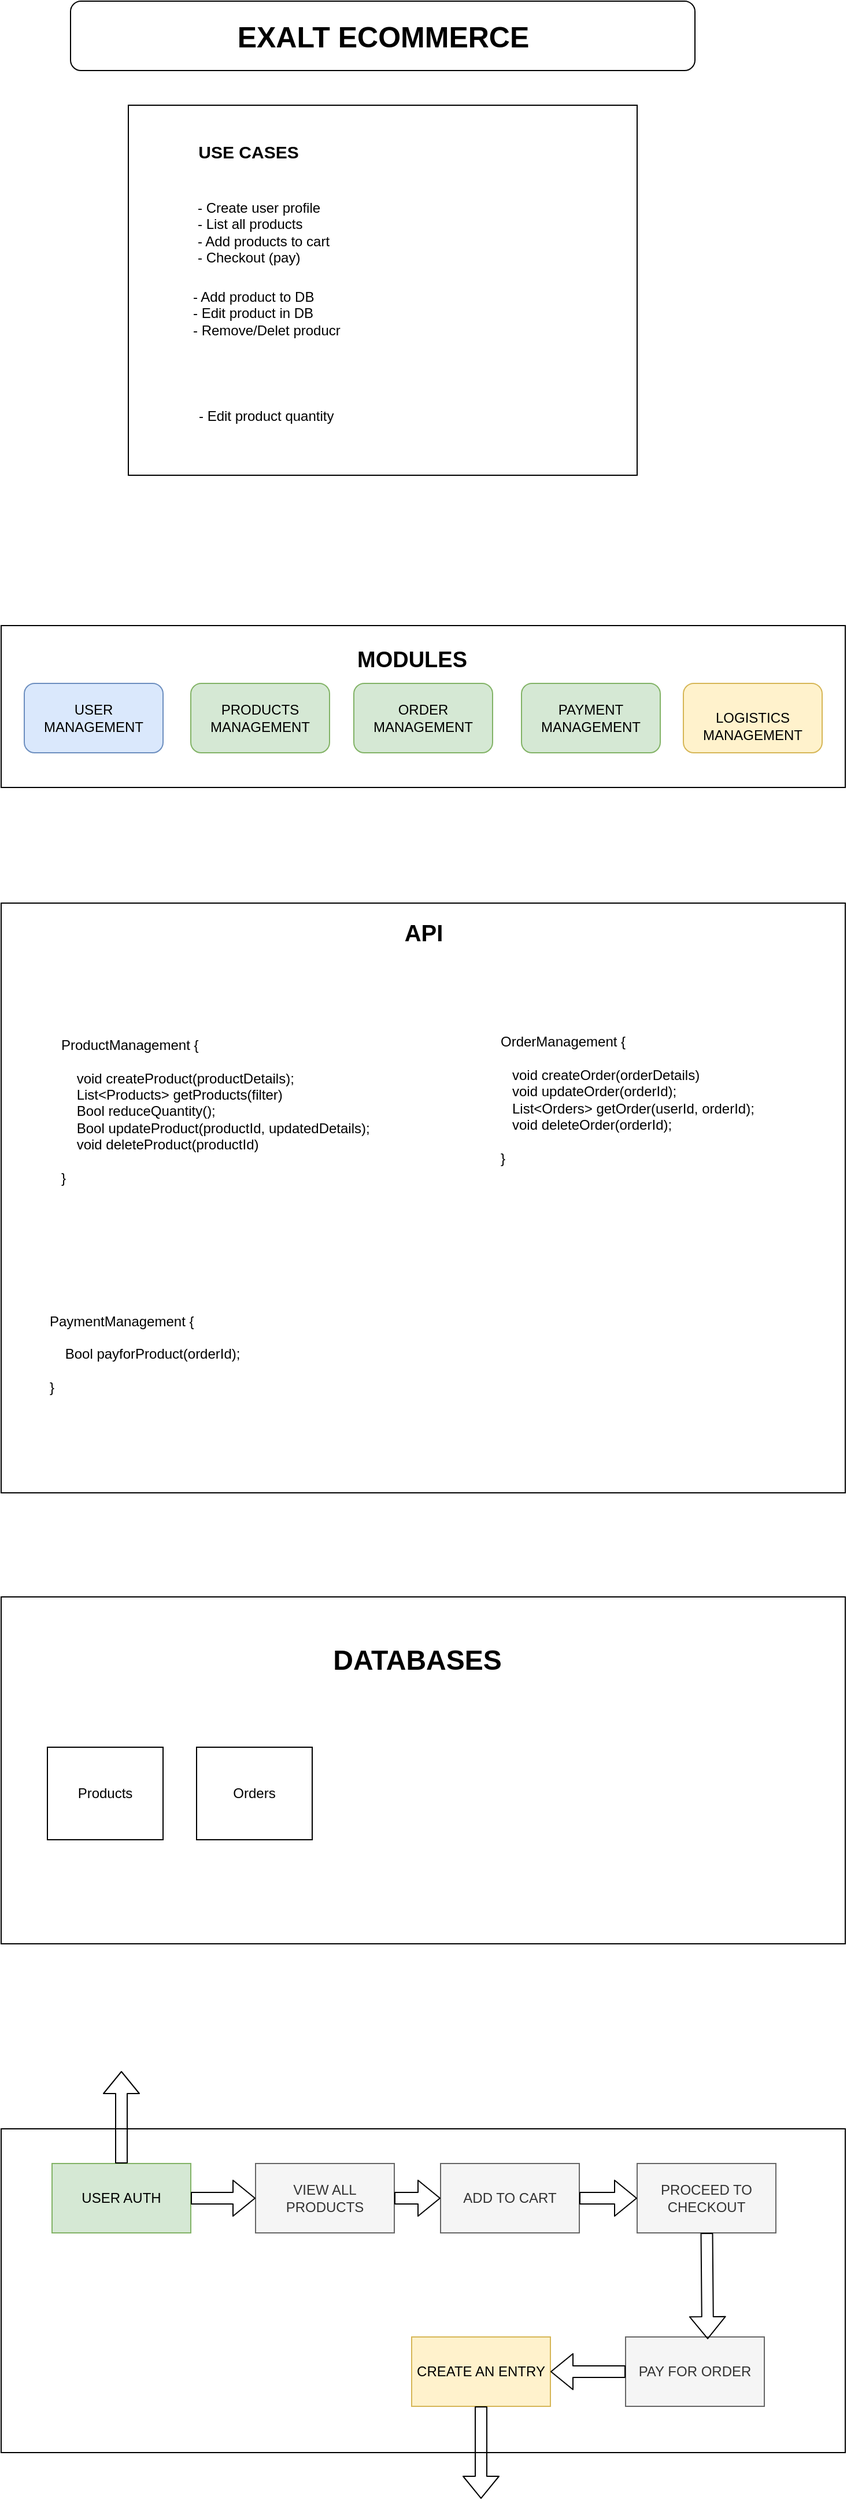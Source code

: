 <mxfile version="13.8.8" type="github">
  <diagram id="UuZhmUdmX4yuoK8yi-S7" name="Page-1">
    <mxGraphModel dx="1355" dy="774" grid="1" gridSize="10" guides="1" tooltips="1" connect="1" arrows="1" fold="1" page="1" pageScale="1" pageWidth="850" pageHeight="1100" math="0" shadow="0">
      <root>
        <mxCell id="0" />
        <mxCell id="1" parent="0" />
        <mxCell id="-Z-ljQj2vWDSDY2S1QIg-45" value="" style="rounded=0;whiteSpace=wrap;html=1;" vertex="1" parent="1">
          <mxGeometry x="180" y="130" width="440" height="320" as="geometry" />
        </mxCell>
        <mxCell id="-Z-ljQj2vWDSDY2S1QIg-4" value="" style="group" vertex="1" connectable="0" parent="1">
          <mxGeometry x="130" y="40" width="540" height="60" as="geometry" />
        </mxCell>
        <mxCell id="-Z-ljQj2vWDSDY2S1QIg-2" value="" style="rounded=1;whiteSpace=wrap;html=1;" vertex="1" parent="-Z-ljQj2vWDSDY2S1QIg-4">
          <mxGeometry width="540" height="60" as="geometry" />
        </mxCell>
        <mxCell id="-Z-ljQj2vWDSDY2S1QIg-3" value="&lt;b&gt;&lt;font style=&quot;font-size: 25px&quot;&gt;EXALT ECOMMERCE&lt;/font&gt;&lt;/b&gt;" style="text;html=1;strokeColor=none;fillColor=none;align=center;verticalAlign=middle;whiteSpace=wrap;rounded=0;" vertex="1" parent="-Z-ljQj2vWDSDY2S1QIg-4">
          <mxGeometry x="107.5" y="20" width="325" height="20" as="geometry" />
        </mxCell>
        <mxCell id="-Z-ljQj2vWDSDY2S1QIg-5" value="&lt;b&gt;&lt;font style=&quot;font-size: 15px&quot;&gt;USE CASES&lt;/font&gt;&lt;/b&gt;" style="text;html=1;strokeColor=none;fillColor=none;align=center;verticalAlign=middle;whiteSpace=wrap;rounded=0;" vertex="1" parent="1">
          <mxGeometry x="238" y="160" width="92" height="20" as="geometry" />
        </mxCell>
        <mxCell id="-Z-ljQj2vWDSDY2S1QIg-6" value="- Create user profile&lt;br&gt;- List all products&lt;br&gt;- Add products to cart&lt;br&gt;- Checkout (pay)" style="text;html=1;strokeColor=none;fillColor=none;align=left;verticalAlign=middle;whiteSpace=wrap;rounded=0;" vertex="1" parent="1">
          <mxGeometry x="238" y="200" width="332" height="80" as="geometry" />
        </mxCell>
        <mxCell id="-Z-ljQj2vWDSDY2S1QIg-7" value="- Add product to DB&lt;br&gt;- Edit product in DB&lt;br&gt;- Remove/Delet producr" style="text;html=1;strokeColor=none;fillColor=none;align=left;verticalAlign=middle;whiteSpace=wrap;rounded=0;" vertex="1" parent="1">
          <mxGeometry x="234" y="280" width="332" height="60" as="geometry" />
        </mxCell>
        <mxCell id="-Z-ljQj2vWDSDY2S1QIg-8" value="- Edit product quantity" style="text;html=1;strokeColor=none;fillColor=none;align=left;verticalAlign=middle;whiteSpace=wrap;rounded=0;" vertex="1" parent="1">
          <mxGeometry x="239" y="369" width="332" height="60" as="geometry" />
        </mxCell>
        <mxCell id="-Z-ljQj2vWDSDY2S1QIg-15" value="" style="group;container=1;" vertex="1" connectable="0" parent="1">
          <mxGeometry x="70" y="580" width="730" height="140" as="geometry" />
        </mxCell>
        <mxCell id="-Z-ljQj2vWDSDY2S1QIg-18" value="" style="group" vertex="1" connectable="0" parent="-Z-ljQj2vWDSDY2S1QIg-15">
          <mxGeometry width="730" height="140" as="geometry" />
        </mxCell>
        <mxCell id="-Z-ljQj2vWDSDY2S1QIg-13" value="" style="rounded=0;whiteSpace=wrap;html=1;" vertex="1" parent="-Z-ljQj2vWDSDY2S1QIg-18">
          <mxGeometry width="730" height="140" as="geometry" />
        </mxCell>
        <mxCell id="-Z-ljQj2vWDSDY2S1QIg-16" value="&lt;b&gt;&lt;font style=&quot;font-size: 19px&quot;&gt;MODULES&lt;/font&gt;&lt;/b&gt;" style="text;html=1;strokeColor=none;fillColor=none;align=center;verticalAlign=middle;whiteSpace=wrap;rounded=0;" vertex="1" parent="-Z-ljQj2vWDSDY2S1QIg-18">
          <mxGeometry x="308" y="20" width="95" height="20" as="geometry" />
        </mxCell>
        <mxCell id="-Z-ljQj2vWDSDY2S1QIg-9" value="PAYMENT MANAGEMENT" style="rounded=1;whiteSpace=wrap;html=1;fillColor=#d5e8d4;strokeColor=#82b366;" vertex="1" parent="-Z-ljQj2vWDSDY2S1QIg-15">
          <mxGeometry x="450" y="50" width="120" height="60" as="geometry" />
        </mxCell>
        <mxCell id="-Z-ljQj2vWDSDY2S1QIg-10" value="PRODUCTS MANAGEMENT" style="rounded=1;whiteSpace=wrap;html=1;fillColor=#d5e8d4;strokeColor=#82b366;" vertex="1" parent="-Z-ljQj2vWDSDY2S1QIg-15">
          <mxGeometry x="164" y="50" width="120" height="60" as="geometry" />
        </mxCell>
        <mxCell id="-Z-ljQj2vWDSDY2S1QIg-11" value="USER MANAGEMENT" style="rounded=1;whiteSpace=wrap;html=1;fillColor=#dae8fc;strokeColor=#6c8ebf;" vertex="1" parent="-Z-ljQj2vWDSDY2S1QIg-15">
          <mxGeometry x="20" y="50" width="120" height="60" as="geometry" />
        </mxCell>
        <mxCell id="-Z-ljQj2vWDSDY2S1QIg-12" value="ORDER MANAGEMENT" style="rounded=1;whiteSpace=wrap;html=1;fillColor=#d5e8d4;strokeColor=#82b366;" vertex="1" parent="-Z-ljQj2vWDSDY2S1QIg-15">
          <mxGeometry x="305" y="50" width="120" height="60" as="geometry" />
        </mxCell>
        <mxCell id="-Z-ljQj2vWDSDY2S1QIg-14" value="&lt;br&gt;LOGISTICS MANAGEMENT" style="rounded=1;whiteSpace=wrap;html=1;fillColor=#fff2cc;strokeColor=#d6b656;" vertex="1" parent="-Z-ljQj2vWDSDY2S1QIg-15">
          <mxGeometry x="590" y="50" width="120" height="60" as="geometry" />
        </mxCell>
        <mxCell id="-Z-ljQj2vWDSDY2S1QIg-21" value="" style="rounded=0;whiteSpace=wrap;html=1;" vertex="1" parent="1">
          <mxGeometry x="70" y="820" width="730" height="510" as="geometry" />
        </mxCell>
        <mxCell id="-Z-ljQj2vWDSDY2S1QIg-22" value="&lt;font style=&quot;font-size: 20px&quot;&gt;&lt;b&gt;API&lt;/b&gt;&lt;/font&gt;" style="text;html=1;strokeColor=none;fillColor=none;align=center;verticalAlign=middle;whiteSpace=wrap;rounded=0;" vertex="1" parent="1">
          <mxGeometry x="387.5" y="830" width="95" height="30" as="geometry" />
        </mxCell>
        <mxCell id="-Z-ljQj2vWDSDY2S1QIg-23" value="ProductManagement {&lt;br&gt;&lt;br&gt;&amp;nbsp; &amp;nbsp; void createProduct(productDetails);&lt;br&gt;&amp;nbsp; &amp;nbsp; List&amp;lt;Products&amp;gt; getProducts(filter)&lt;br&gt;&amp;nbsp; &amp;nbsp; Bool reduceQuantity();&lt;br&gt;&amp;nbsp; &amp;nbsp; Bool updateProduct(productId, updatedDetails);&lt;br&gt;&amp;nbsp; &amp;nbsp; void deleteProduct(productId)&lt;br&gt;&lt;br&gt;}" style="text;html=1;strokeColor=none;fillColor=none;align=left;verticalAlign=middle;whiteSpace=wrap;rounded=0;" vertex="1" parent="1">
          <mxGeometry x="120" y="940" width="300" height="120" as="geometry" />
        </mxCell>
        <mxCell id="-Z-ljQj2vWDSDY2S1QIg-24" value="OrderManagement {&lt;br&gt;&lt;br&gt;&amp;nbsp; &amp;nbsp;void createOrder(orderDetails)&lt;br&gt;&amp;nbsp; &amp;nbsp;void updateOrder(orderId);&lt;br&gt;&amp;nbsp; &amp;nbsp;List&amp;lt;Orders&amp;gt; getOrder(userId, orderId);&lt;br&gt;&amp;nbsp; &amp;nbsp;void deleteOrder(orderId);&lt;br&gt;&lt;br&gt;}" style="text;html=1;strokeColor=none;fillColor=none;align=left;verticalAlign=middle;whiteSpace=wrap;rounded=0;" vertex="1" parent="1">
          <mxGeometry x="500" y="930" width="290" height="120" as="geometry" />
        </mxCell>
        <mxCell id="-Z-ljQj2vWDSDY2S1QIg-25" value="PaymentManagement {&lt;br&gt;&lt;br&gt;&amp;nbsp; &amp;nbsp; Bool payforProduct(orderId);&lt;br&gt;&lt;br&gt;}" style="text;html=1;strokeColor=none;fillColor=none;align=left;verticalAlign=middle;whiteSpace=wrap;rounded=0;" vertex="1" parent="1">
          <mxGeometry x="110" y="1150" width="260" height="120" as="geometry" />
        </mxCell>
        <mxCell id="-Z-ljQj2vWDSDY2S1QIg-26" value="" style="rounded=0;whiteSpace=wrap;html=1;" vertex="1" parent="1">
          <mxGeometry x="70" y="1420" width="730" height="300" as="geometry" />
        </mxCell>
        <mxCell id="-Z-ljQj2vWDSDY2S1QIg-28" value="&lt;div&gt;&lt;span&gt;Products&lt;/span&gt;&lt;/div&gt;" style="rounded=0;whiteSpace=wrap;html=1;align=center;" vertex="1" parent="1">
          <mxGeometry x="110" y="1550" width="100" height="80" as="geometry" />
        </mxCell>
        <mxCell id="-Z-ljQj2vWDSDY2S1QIg-29" value="&lt;b&gt;&lt;font style=&quot;font-size: 24px&quot;&gt;DATABASES&lt;/font&gt;&lt;/b&gt;" style="text;html=1;strokeColor=none;fillColor=none;align=center;verticalAlign=middle;whiteSpace=wrap;rounded=0;" vertex="1" parent="1">
          <mxGeometry x="330" y="1450" width="200" height="50" as="geometry" />
        </mxCell>
        <mxCell id="-Z-ljQj2vWDSDY2S1QIg-30" value="&lt;div&gt;&lt;span&gt;Orders&lt;/span&gt;&lt;/div&gt;" style="rounded=0;whiteSpace=wrap;html=1;align=center;" vertex="1" parent="1">
          <mxGeometry x="239" y="1550" width="100" height="80" as="geometry" />
        </mxCell>
        <mxCell id="-Z-ljQj2vWDSDY2S1QIg-31" value="" style="rounded=0;whiteSpace=wrap;html=1;" vertex="1" parent="1">
          <mxGeometry x="70" y="1880" width="730" height="280" as="geometry" />
        </mxCell>
        <mxCell id="-Z-ljQj2vWDSDY2S1QIg-32" value="USER AUTH" style="rounded=0;whiteSpace=wrap;html=1;fillColor=#d5e8d4;strokeColor=#82b366;" vertex="1" parent="1">
          <mxGeometry x="114" y="1910" width="120" height="60" as="geometry" />
        </mxCell>
        <mxCell id="-Z-ljQj2vWDSDY2S1QIg-33" value="VIEW ALL PRODUCTS" style="rounded=0;whiteSpace=wrap;html=1;fillColor=#f5f5f5;strokeColor=#666666;fontColor=#333333;" vertex="1" parent="1">
          <mxGeometry x="290" y="1910" width="120" height="60" as="geometry" />
        </mxCell>
        <mxCell id="-Z-ljQj2vWDSDY2S1QIg-34" value="ADD TO CART" style="rounded=0;whiteSpace=wrap;html=1;fillColor=#f5f5f5;strokeColor=#666666;fontColor=#333333;" vertex="1" parent="1">
          <mxGeometry x="450" y="1910" width="120" height="60" as="geometry" />
        </mxCell>
        <mxCell id="-Z-ljQj2vWDSDY2S1QIg-35" value="PROCEED TO CHECKOUT" style="rounded=0;whiteSpace=wrap;html=1;fillColor=#f5f5f5;strokeColor=#666666;fontColor=#333333;" vertex="1" parent="1">
          <mxGeometry x="620" y="1910" width="120" height="60" as="geometry" />
        </mxCell>
        <mxCell id="-Z-ljQj2vWDSDY2S1QIg-36" value="PAY FOR ORDER" style="rounded=0;whiteSpace=wrap;html=1;fillColor=#f5f5f5;strokeColor=#666666;fontColor=#333333;" vertex="1" parent="1">
          <mxGeometry x="610" y="2060" width="120" height="60" as="geometry" />
        </mxCell>
        <mxCell id="-Z-ljQj2vWDSDY2S1QIg-37" value="CREATE AN ENTRY" style="rounded=0;whiteSpace=wrap;html=1;fillColor=#fff2cc;strokeColor=#d6b656;" vertex="1" parent="1">
          <mxGeometry x="425" y="2060" width="120" height="60" as="geometry" />
        </mxCell>
        <mxCell id="-Z-ljQj2vWDSDY2S1QIg-38" value="" style="shape=flexArrow;endArrow=classic;html=1;exitX=0.5;exitY=0;exitDx=0;exitDy=0;" edge="1" parent="1" source="-Z-ljQj2vWDSDY2S1QIg-32">
          <mxGeometry width="50" height="50" relative="1" as="geometry">
            <mxPoint x="170" y="1870" as="sourcePoint" />
            <mxPoint x="174" y="1830" as="targetPoint" />
          </mxGeometry>
        </mxCell>
        <mxCell id="-Z-ljQj2vWDSDY2S1QIg-39" value="" style="shape=flexArrow;endArrow=classic;html=1;entryX=0;entryY=0.5;entryDx=0;entryDy=0;exitX=1;exitY=0.5;exitDx=0;exitDy=0;" edge="1" parent="1" source="-Z-ljQj2vWDSDY2S1QIg-32" target="-Z-ljQj2vWDSDY2S1QIg-33">
          <mxGeometry width="50" height="50" relative="1" as="geometry">
            <mxPoint x="230" y="1970" as="sourcePoint" />
            <mxPoint x="280" y="1920" as="targetPoint" />
          </mxGeometry>
        </mxCell>
        <mxCell id="-Z-ljQj2vWDSDY2S1QIg-40" value="" style="shape=flexArrow;endArrow=classic;html=1;entryX=0;entryY=0.5;entryDx=0;entryDy=0;" edge="1" parent="1" source="-Z-ljQj2vWDSDY2S1QIg-33" target="-Z-ljQj2vWDSDY2S1QIg-34">
          <mxGeometry width="50" height="50" relative="1" as="geometry">
            <mxPoint x="410" y="1990" as="sourcePoint" />
            <mxPoint x="480.711" y="1940" as="targetPoint" />
          </mxGeometry>
        </mxCell>
        <mxCell id="-Z-ljQj2vWDSDY2S1QIg-41" value="" style="shape=flexArrow;endArrow=classic;html=1;entryX=0;entryY=0.5;entryDx=0;entryDy=0;" edge="1" parent="1" source="-Z-ljQj2vWDSDY2S1QIg-34" target="-Z-ljQj2vWDSDY2S1QIg-35">
          <mxGeometry width="50" height="50" relative="1" as="geometry">
            <mxPoint x="570" y="1990" as="sourcePoint" />
            <mxPoint x="640.711" y="1940" as="targetPoint" />
          </mxGeometry>
        </mxCell>
        <mxCell id="-Z-ljQj2vWDSDY2S1QIg-42" value="" style="shape=flexArrow;endArrow=classic;html=1;entryX=0.592;entryY=0.033;entryDx=0;entryDy=0;entryPerimeter=0;" edge="1" parent="1" source="-Z-ljQj2vWDSDY2S1QIg-35" target="-Z-ljQj2vWDSDY2S1QIg-36">
          <mxGeometry width="50" height="50" relative="1" as="geometry">
            <mxPoint x="680" y="2020" as="sourcePoint" />
            <mxPoint x="680" y="2040.711" as="targetPoint" />
          </mxGeometry>
        </mxCell>
        <mxCell id="-Z-ljQj2vWDSDY2S1QIg-43" value="" style="shape=flexArrow;endArrow=classic;html=1;entryX=1;entryY=0.5;entryDx=0;entryDy=0;" edge="1" parent="1" source="-Z-ljQj2vWDSDY2S1QIg-36" target="-Z-ljQj2vWDSDY2S1QIg-37">
          <mxGeometry width="50" height="50" relative="1" as="geometry">
            <mxPoint x="539.289" y="2140" as="sourcePoint" />
            <mxPoint x="540" y="2090" as="targetPoint" />
          </mxGeometry>
        </mxCell>
        <mxCell id="-Z-ljQj2vWDSDY2S1QIg-44" value="" style="shape=flexArrow;endArrow=classic;html=1;exitX=0.5;exitY=1;exitDx=0;exitDy=0;" edge="1" parent="1" source="-Z-ljQj2vWDSDY2S1QIg-37">
          <mxGeometry width="50" height="50" relative="1" as="geometry">
            <mxPoint x="480" y="2230" as="sourcePoint" />
            <mxPoint x="485" y="2200" as="targetPoint" />
          </mxGeometry>
        </mxCell>
      </root>
    </mxGraphModel>
  </diagram>
</mxfile>

